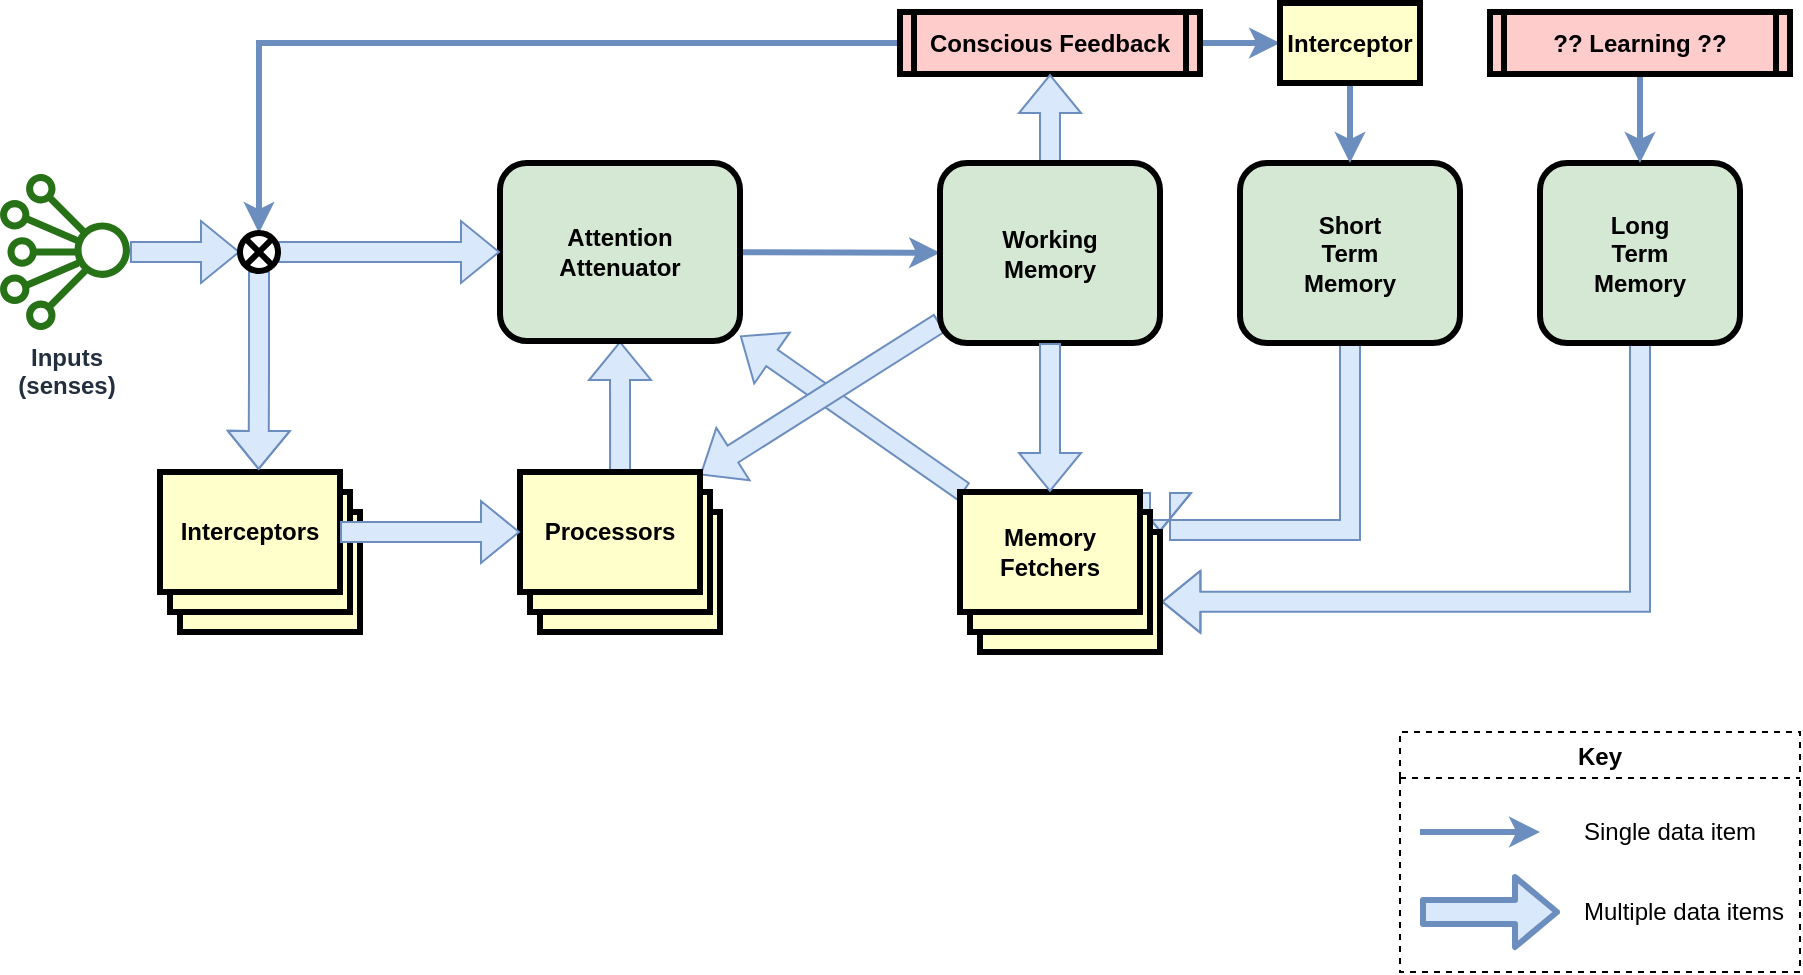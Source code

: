 <mxfile version="12.3.2" type="device" pages="2"><diagram id="tH9KbXiPb9g6bRNzlGBP" name="Architecture"><mxGraphModel dx="1755" dy="672" grid="1" gridSize="10" guides="1" tooltips="1" connect="1" arrows="1" fold="1" page="1" pageScale="1" pageWidth="850" pageHeight="1100" math="0" shadow="0"><root><mxCell id="tf9hn08iEEeP79UZj41Y-0"/><mxCell id="tf9hn08iEEeP79UZj41Y-1" parent="tf9hn08iEEeP79UZj41Y-0"/><mxCell id="eYJyfWhqS5gVfBCPj7xY-7" style="rounded=0;orthogonalLoop=1;jettySize=auto;html=1;shape=flexArrow;fillColor=#dae8fc;strokeColor=#6c8ebf;" edge="1" parent="tf9hn08iEEeP79UZj41Y-1" source="eYJyfWhqS5gVfBCPj7xY-3" target="buPZH4C9UyL7F6Tmg2io-0"><mxGeometry relative="1" as="geometry"/></mxCell><mxCell id="6zEW-WFVkeG7SYZDTxiy-12" style="edgeStyle=orthogonalEdgeStyle;rounded=0;orthogonalLoop=1;jettySize=auto;html=1;entryX=0.5;entryY=0;entryDx=0;entryDy=0;fillColor=#dae8fc;strokeColor=#6c8ebf;strokeWidth=3;" parent="tf9hn08iEEeP79UZj41Y-1" source="kQQYcMag5x8irjgTKtCv-0" target="6zEW-WFVkeG7SYZDTxiy-10" edge="1"><mxGeometry relative="1" as="geometry"/></mxCell><mxCell id="thBa8MXQlyVyjJkjQiXx-1" style="edgeStyle=orthogonalEdgeStyle;rounded=0;orthogonalLoop=1;jettySize=auto;html=1;fillColor=#dae8fc;strokeColor=#6c8ebf;strokeWidth=3;" parent="tf9hn08iEEeP79UZj41Y-1" source="kQQYcMag5x8irjgTKtCv-0" target="thBa8MXQlyVyjJkjQiXx-0" edge="1"><mxGeometry relative="1" as="geometry"/></mxCell><mxCell id="kQQYcMag5x8irjgTKtCv-0" value="Conscious Feedback" style="shape=process;whiteSpace=wrap;align=center;verticalAlign=middle;size=0.048;fontStyle=1;strokeWidth=3;fillColor=#FFCCCC" parent="tf9hn08iEEeP79UZj41Y-1" vertex="1"><mxGeometry x="350" y="490" width="150" height="31" as="geometry"/></mxCell><mxCell id="6zEW-WFVkeG7SYZDTxiy-17" style="rounded=0;orthogonalLoop=1;jettySize=auto;html=1;shape=flexArrow;fillColor=#dae8fc;strokeColor=#6c8ebf;entryX=0.5;entryY=1;entryDx=0;entryDy=0;exitX=0.556;exitY=0;exitDx=0;exitDy=0;exitPerimeter=0;" parent="tf9hn08iEEeP79UZj41Y-1" source="WBPvgpryLSOvHPKvin3r-3" target="buPZH4C9UyL7F6Tmg2io-0" edge="1"><mxGeometry relative="1" as="geometry"><mxPoint x="180" y="680" as="sourcePoint"/></mxGeometry></mxCell><mxCell id="thBa8MXQlyVyjJkjQiXx-3" style="rounded=0;orthogonalLoop=1;jettySize=auto;html=1;strokeWidth=3;fillColor=#dae8fc;strokeColor=#6c8ebf;" parent="tf9hn08iEEeP79UZj41Y-1" source="buPZH4C9UyL7F6Tmg2io-0" target="buPZH4C9UyL7F6Tmg2io-2" edge="1"><mxGeometry relative="1" as="geometry"/></mxCell><mxCell id="buPZH4C9UyL7F6Tmg2io-0" value="Attention&lt;br&gt;Attenuator" style="rounded=1;whiteSpace=wrap;html=1;strokeWidth=3;fillColor=#d5e8d4;strokeColor=#000000;fontStyle=1" parent="tf9hn08iEEeP79UZj41Y-1" vertex="1"><mxGeometry x="150" y="565.5" width="120" height="89" as="geometry"/></mxCell><mxCell id="6zEW-WFVkeG7SYZDTxiy-13" style="edgeStyle=orthogonalEdgeStyle;rounded=0;orthogonalLoop=1;jettySize=auto;html=1;shape=flexArrow;fillColor=#dae8fc;strokeColor=#6c8ebf;" parent="tf9hn08iEEeP79UZj41Y-1" source="buPZH4C9UyL7F6Tmg2io-2" target="kQQYcMag5x8irjgTKtCv-0" edge="1"><mxGeometry relative="1" as="geometry"/></mxCell><mxCell id="6zEW-WFVkeG7SYZDTxiy-18" style="rounded=0;orthogonalLoop=1;jettySize=auto;html=1;shape=flexArrow;fillColor=#dae8fc;strokeColor=#6c8ebf;" parent="tf9hn08iEEeP79UZj41Y-1" source="buPZH4C9UyL7F6Tmg2io-2" target="WBPvgpryLSOvHPKvin3r-3" edge="1"><mxGeometry relative="1" as="geometry"/></mxCell><mxCell id="buPZH4C9UyL7F6Tmg2io-2" value="Working&lt;br&gt;Memory" style="rounded=1;whiteSpace=wrap;html=1;strokeWidth=3;fillColor=#d5e8d4;strokeColor=#000000;fontStyle=1" parent="tf9hn08iEEeP79UZj41Y-1" vertex="1"><mxGeometry x="370" y="565.5" width="110" height="90" as="geometry"/></mxCell><mxCell id="6zEW-WFVkeG7SYZDTxiy-19" style="edgeStyle=orthogonalEdgeStyle;shape=flexArrow;rounded=0;orthogonalLoop=1;jettySize=auto;html=1;fillColor=#dae8fc;strokeColor=#6c8ebf;exitX=0.5;exitY=1;exitDx=0;exitDy=0;" parent="tf9hn08iEEeP79UZj41Y-1" source="buPZH4C9UyL7F6Tmg2io-3" edge="1"><mxGeometry relative="1" as="geometry"><Array as="points"><mxPoint x="575" y="749"/></Array><mxPoint x="480" y="750" as="targetPoint"/></mxGeometry></mxCell><mxCell id="buPZH4C9UyL7F6Tmg2io-3" value="Short&lt;br&gt;Term&lt;br&gt;Memory" style="rounded=1;whiteSpace=wrap;html=1;strokeWidth=3;fillColor=#d5e8d4;strokeColor=#000000;fontStyle=1" parent="tf9hn08iEEeP79UZj41Y-1" vertex="1"><mxGeometry x="520" y="565.5" width="110" height="90" as="geometry"/></mxCell><mxCell id="6zEW-WFVkeG7SYZDTxiy-20" style="edgeStyle=orthogonalEdgeStyle;shape=flexArrow;rounded=0;orthogonalLoop=1;jettySize=auto;html=1;fillColor=#dae8fc;strokeColor=#6c8ebf;entryX=1.008;entryY=0.582;entryDx=0;entryDy=0;entryPerimeter=0;" parent="tf9hn08iEEeP79UZj41Y-1" source="buPZH4C9UyL7F6Tmg2io-4" target="eYJyfWhqS5gVfBCPj7xY-1" edge="1"><mxGeometry relative="1" as="geometry"><Array as="points"><mxPoint x="720" y="785"/></Array><mxPoint x="490" y="785" as="targetPoint"/></mxGeometry></mxCell><mxCell id="buPZH4C9UyL7F6Tmg2io-4" value="Long&lt;br&gt;Term&lt;br&gt;Memory" style="rounded=1;whiteSpace=wrap;html=1;strokeWidth=3;fillColor=#d5e8d4;strokeColor=#000000;fontStyle=1" parent="tf9hn08iEEeP79UZj41Y-1" vertex="1"><mxGeometry x="670" y="565.5" width="100" height="90" as="geometry"/></mxCell><mxCell id="WBPvgpryLSOvHPKvin3r-4" value="" style="group" parent="tf9hn08iEEeP79UZj41Y-1" vertex="1" connectable="0"><mxGeometry x="160" y="720" width="100" height="80" as="geometry"/></mxCell><mxCell id="WBPvgpryLSOvHPKvin3r-1" value="" style="whiteSpace=wrap;align=center;verticalAlign=middle;fontStyle=1;strokeWidth=3;fillColor=#FFFFCC" parent="WBPvgpryLSOvHPKvin3r-4" vertex="1"><mxGeometry x="10" y="20" width="90" height="60" as="geometry"/></mxCell><mxCell id="WBPvgpryLSOvHPKvin3r-2" value="" style="whiteSpace=wrap;align=center;verticalAlign=middle;fontStyle=1;strokeWidth=3;fillColor=#FFFFCC" parent="WBPvgpryLSOvHPKvin3r-4" vertex="1"><mxGeometry x="5" y="10" width="90" height="60" as="geometry"/></mxCell><mxCell id="WBPvgpryLSOvHPKvin3r-3" value="Processors" style="whiteSpace=wrap;align=center;verticalAlign=middle;fontStyle=1;strokeWidth=3;fillColor=#FFFFCC" parent="WBPvgpryLSOvHPKvin3r-4" vertex="1"><mxGeometry width="90" height="60" as="geometry"/></mxCell><mxCell id="6zEW-WFVkeG7SYZDTxiy-4" value="" style="group" parent="tf9hn08iEEeP79UZj41Y-1" vertex="1" connectable="0"><mxGeometry x="-20" y="720" width="100" height="80" as="geometry"/></mxCell><mxCell id="6zEW-WFVkeG7SYZDTxiy-5" value="" style="whiteSpace=wrap;align=center;verticalAlign=middle;fontStyle=1;strokeWidth=3;fillColor=#FFFFCC" parent="6zEW-WFVkeG7SYZDTxiy-4" vertex="1"><mxGeometry x="10" y="20" width="90" height="60" as="geometry"/></mxCell><mxCell id="6zEW-WFVkeG7SYZDTxiy-6" value="" style="whiteSpace=wrap;align=center;verticalAlign=middle;fontStyle=1;strokeWidth=3;fillColor=#FFFFCC" parent="6zEW-WFVkeG7SYZDTxiy-4" vertex="1"><mxGeometry x="5" y="10" width="90" height="60" as="geometry"/></mxCell><mxCell id="6zEW-WFVkeG7SYZDTxiy-7" value="Interceptors" style="whiteSpace=wrap;align=center;verticalAlign=middle;fontStyle=1;strokeWidth=3;fillColor=#FFFFCC" parent="6zEW-WFVkeG7SYZDTxiy-4" vertex="1"><mxGeometry width="90" height="60" as="geometry"/></mxCell><mxCell id="6zEW-WFVkeG7SYZDTxiy-11" style="edgeStyle=orthogonalEdgeStyle;rounded=0;orthogonalLoop=1;jettySize=auto;html=1;entryX=0;entryY=0.5;entryDx=0;entryDy=0;shape=flexArrow;fillColor=#dae8fc;strokeColor=#6c8ebf;" parent="tf9hn08iEEeP79UZj41Y-1" source="6zEW-WFVkeG7SYZDTxiy-8" target="6zEW-WFVkeG7SYZDTxiy-10" edge="1"><mxGeometry relative="1" as="geometry"/></mxCell><mxCell id="6zEW-WFVkeG7SYZDTxiy-8" value="Inputs&lt;br&gt;(senses)" style="outlineConnect=0;fontColor=#232F3E;gradientColor=none;fillColor=#277116;strokeColor=none;dashed=0;verticalLabelPosition=bottom;verticalAlign=top;align=center;html=1;fontSize=12;fontStyle=1;aspect=fixed;pointerEvents=1;shape=mxgraph.aws4.iot_analytics_channel;" parent="tf9hn08iEEeP79UZj41Y-1" vertex="1"><mxGeometry x="-100" y="571" width="65" height="78" as="geometry"/></mxCell><mxCell id="6zEW-WFVkeG7SYZDTxiy-14" style="edgeStyle=orthogonalEdgeStyle;rounded=0;orthogonalLoop=1;jettySize=auto;html=1;shape=flexArrow;fillColor=#dae8fc;strokeColor=#6c8ebf;" parent="tf9hn08iEEeP79UZj41Y-1" source="6zEW-WFVkeG7SYZDTxiy-10" target="buPZH4C9UyL7F6Tmg2io-0" edge="1"><mxGeometry relative="1" as="geometry"/></mxCell><mxCell id="6zEW-WFVkeG7SYZDTxiy-15" style="rounded=0;orthogonalLoop=1;jettySize=auto;html=1;shape=flexArrow;fillColor=#dae8fc;strokeColor=#6c8ebf;entryX=0.548;entryY=-0.017;entryDx=0;entryDy=0;entryPerimeter=0;edgeStyle=orthogonalEdgeStyle;" parent="tf9hn08iEEeP79UZj41Y-1" source="6zEW-WFVkeG7SYZDTxiy-10" target="6zEW-WFVkeG7SYZDTxiy-7" edge="1"><mxGeometry relative="1" as="geometry"><mxPoint x="26" y="710" as="targetPoint"/></mxGeometry></mxCell><mxCell id="6zEW-WFVkeG7SYZDTxiy-10" value="" style="shape=sumEllipse;perimeter=ellipsePerimeter;whiteSpace=wrap;html=1;backgroundOutline=1;strokeColor=#000000;strokeWidth=3;" parent="tf9hn08iEEeP79UZj41Y-1" vertex="1"><mxGeometry x="20" y="600.5" width="19" height="19" as="geometry"/></mxCell><mxCell id="6zEW-WFVkeG7SYZDTxiy-16" style="edgeStyle=orthogonalEdgeStyle;rounded=0;orthogonalLoop=1;jettySize=auto;html=1;shape=flexArrow;fillColor=#dae8fc;strokeColor=#6c8ebf;" parent="tf9hn08iEEeP79UZj41Y-1" source="6zEW-WFVkeG7SYZDTxiy-7" target="WBPvgpryLSOvHPKvin3r-3" edge="1"><mxGeometry relative="1" as="geometry"/></mxCell><mxCell id="thBa8MXQlyVyjJkjQiXx-2" style="edgeStyle=orthogonalEdgeStyle;rounded=0;orthogonalLoop=1;jettySize=auto;html=1;fillColor=#dae8fc;strokeColor=#6c8ebf;strokeWidth=3;" parent="tf9hn08iEEeP79UZj41Y-1" source="thBa8MXQlyVyjJkjQiXx-0" target="buPZH4C9UyL7F6Tmg2io-3" edge="1"><mxGeometry relative="1" as="geometry"/></mxCell><mxCell id="thBa8MXQlyVyjJkjQiXx-0" value="Interceptor" style="whiteSpace=wrap;align=center;verticalAlign=middle;fontStyle=1;strokeWidth=3;fillColor=#FFFFCC" parent="tf9hn08iEEeP79UZj41Y-1" vertex="1"><mxGeometry x="540" y="485.5" width="70" height="40" as="geometry"/></mxCell><mxCell id="thBa8MXQlyVyjJkjQiXx-5" style="edgeStyle=none;rounded=0;orthogonalLoop=1;jettySize=auto;html=1;strokeWidth=3;fillColor=#dae8fc;strokeColor=#6c8ebf;" parent="tf9hn08iEEeP79UZj41Y-1" source="thBa8MXQlyVyjJkjQiXx-4" target="buPZH4C9UyL7F6Tmg2io-4" edge="1"><mxGeometry relative="1" as="geometry"/></mxCell><mxCell id="thBa8MXQlyVyjJkjQiXx-4" value="?? Learning ??" style="shape=process;whiteSpace=wrap;align=center;verticalAlign=middle;size=0.048;fontStyle=1;strokeWidth=3;fillColor=#FFCCCC" parent="tf9hn08iEEeP79UZj41Y-1" vertex="1"><mxGeometry x="645" y="490" width="150" height="31" as="geometry"/></mxCell><mxCell id="thBa8MXQlyVyjJkjQiXx-7" value="Key" style="swimlane;strokeColor=#000000;strokeWidth=1;dashed=1;align=center;" parent="tf9hn08iEEeP79UZj41Y-1" vertex="1"><mxGeometry x="600" y="850" width="200" height="120" as="geometry"/></mxCell><mxCell id="thBa8MXQlyVyjJkjQiXx-10" value="" style="endArrow=classic;html=1;strokeWidth=3;fillColor=#dae8fc;strokeColor=#6c8ebf;shape=flexArrow;" parent="thBa8MXQlyVyjJkjQiXx-7" edge="1"><mxGeometry width="50" height="50" relative="1" as="geometry"><mxPoint x="10" y="90" as="sourcePoint"/><mxPoint x="80" y="90" as="targetPoint"/></mxGeometry></mxCell><mxCell id="thBa8MXQlyVyjJkjQiXx-11" value="Single data item" style="text;html=1;strokeColor=none;fillColor=none;align=left;verticalAlign=middle;whiteSpace=wrap;rounded=0;dashed=1;" parent="thBa8MXQlyVyjJkjQiXx-7" vertex="1"><mxGeometry x="90" y="40" width="110" height="20" as="geometry"/></mxCell><mxCell id="thBa8MXQlyVyjJkjQiXx-12" value="Multiple data items" style="text;html=1;strokeColor=none;fillColor=none;align=left;verticalAlign=middle;whiteSpace=wrap;rounded=0;dashed=1;" parent="thBa8MXQlyVyjJkjQiXx-7" vertex="1"><mxGeometry x="90" y="80" width="110" height="20" as="geometry"/></mxCell><mxCell id="thBa8MXQlyVyjJkjQiXx-9" value="" style="endArrow=classic;html=1;strokeWidth=3;fillColor=#dae8fc;strokeColor=#6c8ebf;" parent="tf9hn08iEEeP79UZj41Y-1" edge="1"><mxGeometry width="50" height="50" relative="1" as="geometry"><mxPoint x="610" y="900" as="sourcePoint"/><mxPoint x="670" y="900" as="targetPoint"/></mxGeometry></mxCell><mxCell id="eYJyfWhqS5gVfBCPj7xY-0" value="" style="group" vertex="1" connectable="0" parent="tf9hn08iEEeP79UZj41Y-1"><mxGeometry x="380" y="730" width="100" height="80" as="geometry"/></mxCell><mxCell id="eYJyfWhqS5gVfBCPj7xY-1" value="" style="whiteSpace=wrap;align=center;verticalAlign=middle;fontStyle=1;strokeWidth=3;fillColor=#FFFFCC" vertex="1" parent="eYJyfWhqS5gVfBCPj7xY-0"><mxGeometry x="10" y="20" width="90" height="60" as="geometry"/></mxCell><mxCell id="eYJyfWhqS5gVfBCPj7xY-2" value="" style="whiteSpace=wrap;align=center;verticalAlign=middle;fontStyle=1;strokeWidth=3;fillColor=#FFFFCC" vertex="1" parent="eYJyfWhqS5gVfBCPj7xY-0"><mxGeometry x="5" y="10" width="90" height="60" as="geometry"/></mxCell><mxCell id="eYJyfWhqS5gVfBCPj7xY-3" value="Memory&#10;Fetchers" style="whiteSpace=wrap;align=center;verticalAlign=middle;fontStyle=1;strokeWidth=3;fillColor=#FFFFCC" vertex="1" parent="eYJyfWhqS5gVfBCPj7xY-0"><mxGeometry width="90" height="60" as="geometry"/></mxCell><mxCell id="eYJyfWhqS5gVfBCPj7xY-6" style="rounded=0;orthogonalLoop=1;jettySize=auto;html=1;shape=flexArrow;fillColor=#dae8fc;strokeColor=#6c8ebf;" edge="1" parent="tf9hn08iEEeP79UZj41Y-1" source="buPZH4C9UyL7F6Tmg2io-2" target="eYJyfWhqS5gVfBCPj7xY-3"><mxGeometry relative="1" as="geometry"><mxPoint x="430" y="680" as="sourcePoint"/><mxPoint x="250" y="721.466" as="targetPoint"/></mxGeometry></mxCell></root></mxGraphModel></diagram><diagram name="Cycles" id="4uT22lW7RpzQU6j2xsIt"><mxGraphModel dx="1755" dy="672" grid="1" gridSize="10" guides="1" tooltips="1" connect="1" arrows="1" fold="1" page="1" pageScale="1" pageWidth="850" pageHeight="1100" math="0" shadow="0"><root><mxCell id="yLT74s6JG5Jn1_Rw6kQL-0"/><mxCell id="yLT74s6JG5Jn1_Rw6kQL-1" parent="yLT74s6JG5Jn1_Rw6kQL-0"/><mxCell id="yLT74s6JG5Jn1_Rw6kQL-2" style="edgeStyle=orthogonalEdgeStyle;rounded=0;orthogonalLoop=1;jettySize=auto;html=1;entryX=0.5;entryY=0;entryDx=0;entryDy=0;fillColor=#dae8fc;strokeColor=#6c8ebf;strokeWidth=3;" edge="1" parent="yLT74s6JG5Jn1_Rw6kQL-1" source="yLT74s6JG5Jn1_Rw6kQL-4" target="yLT74s6JG5Jn1_Rw6kQL-27"><mxGeometry relative="1" as="geometry"/></mxCell><mxCell id="yLT74s6JG5Jn1_Rw6kQL-4" value="Conscious Feedback" style="shape=process;whiteSpace=wrap;align=center;verticalAlign=middle;size=0.048;fontStyle=1;strokeWidth=3;fillColor=#FFCCCC" vertex="1" parent="yLT74s6JG5Jn1_Rw6kQL-1"><mxGeometry x="350" y="490" width="150" height="31" as="geometry"/></mxCell><mxCell id="yLT74s6JG5Jn1_Rw6kQL-5" style="rounded=0;orthogonalLoop=1;jettySize=auto;html=1;shape=flexArrow;fillColor=#dae8fc;strokeColor=#6c8ebf;entryX=0.5;entryY=1;entryDx=0;entryDy=0;exitX=0.556;exitY=0;exitDx=0;exitDy=0;exitPerimeter=0;" edge="1" parent="yLT74s6JG5Jn1_Rw6kQL-1" source="yLT74s6JG5Jn1_Rw6kQL-18" target="yLT74s6JG5Jn1_Rw6kQL-7"><mxGeometry relative="1" as="geometry"><mxPoint x="180" y="680" as="sourcePoint"/></mxGeometry></mxCell><mxCell id="yLT74s6JG5Jn1_Rw6kQL-6" style="rounded=0;orthogonalLoop=1;jettySize=auto;html=1;strokeWidth=3;fillColor=#dae8fc;strokeColor=#6c8ebf;" edge="1" parent="yLT74s6JG5Jn1_Rw6kQL-1" source="yLT74s6JG5Jn1_Rw6kQL-7" target="yLT74s6JG5Jn1_Rw6kQL-10"><mxGeometry relative="1" as="geometry"/></mxCell><mxCell id="yLT74s6JG5Jn1_Rw6kQL-7" value="Attention&lt;br&gt;Attenuator" style="rounded=1;whiteSpace=wrap;html=1;strokeWidth=3;fillColor=#d5e8d4;strokeColor=#000000;fontStyle=1" vertex="1" parent="yLT74s6JG5Jn1_Rw6kQL-1"><mxGeometry x="150" y="565.5" width="120" height="89" as="geometry"/></mxCell><mxCell id="yLT74s6JG5Jn1_Rw6kQL-8" style="edgeStyle=orthogonalEdgeStyle;rounded=0;orthogonalLoop=1;jettySize=auto;html=1;shape=flexArrow;fillColor=#dae8fc;strokeColor=#6c8ebf;" edge="1" parent="yLT74s6JG5Jn1_Rw6kQL-1" source="yLT74s6JG5Jn1_Rw6kQL-10" target="yLT74s6JG5Jn1_Rw6kQL-4"><mxGeometry relative="1" as="geometry"/></mxCell><mxCell id="yLT74s6JG5Jn1_Rw6kQL-9" style="rounded=0;orthogonalLoop=1;jettySize=auto;html=1;shape=flexArrow;fillColor=#dae8fc;strokeColor=#6c8ebf;" edge="1" parent="yLT74s6JG5Jn1_Rw6kQL-1" source="yLT74s6JG5Jn1_Rw6kQL-10" target="yLT74s6JG5Jn1_Rw6kQL-18"><mxGeometry relative="1" as="geometry"/></mxCell><mxCell id="yLT74s6JG5Jn1_Rw6kQL-10" value="Working&lt;br&gt;Memory" style="rounded=1;whiteSpace=wrap;html=1;strokeWidth=3;fillColor=#d5e8d4;strokeColor=#000000;fontStyle=1" vertex="1" parent="yLT74s6JG5Jn1_Rw6kQL-1"><mxGeometry x="370" y="565.5" width="110" height="90" as="geometry"/></mxCell><mxCell id="yLT74s6JG5Jn1_Rw6kQL-15" value="" style="group" vertex="1" connectable="0" parent="yLT74s6JG5Jn1_Rw6kQL-1"><mxGeometry x="160" y="720" width="100" height="80" as="geometry"/></mxCell><mxCell id="yLT74s6JG5Jn1_Rw6kQL-16" value="" style="whiteSpace=wrap;align=center;verticalAlign=middle;fontStyle=1;strokeWidth=3;fillColor=#FFFFCC" vertex="1" parent="yLT74s6JG5Jn1_Rw6kQL-15"><mxGeometry x="10" y="20" width="90" height="60" as="geometry"/></mxCell><mxCell id="yLT74s6JG5Jn1_Rw6kQL-17" value="" style="whiteSpace=wrap;align=center;verticalAlign=middle;fontStyle=1;strokeWidth=3;fillColor=#FFFFCC" vertex="1" parent="yLT74s6JG5Jn1_Rw6kQL-15"><mxGeometry x="5" y="10" width="90" height="60" as="geometry"/></mxCell><mxCell id="yLT74s6JG5Jn1_Rw6kQL-18" value="Processors" style="whiteSpace=wrap;align=center;verticalAlign=middle;fontStyle=1;strokeWidth=3;fillColor=#FFFFCC" vertex="1" parent="yLT74s6JG5Jn1_Rw6kQL-15"><mxGeometry width="90" height="60" as="geometry"/></mxCell><mxCell id="yLT74s6JG5Jn1_Rw6kQL-19" value="" style="group" vertex="1" connectable="0" parent="yLT74s6JG5Jn1_Rw6kQL-1"><mxGeometry x="-20" y="720" width="100" height="80" as="geometry"/></mxCell><mxCell id="yLT74s6JG5Jn1_Rw6kQL-20" value="" style="whiteSpace=wrap;align=center;verticalAlign=middle;fontStyle=1;strokeWidth=3;fillColor=#FFFFCC" vertex="1" parent="yLT74s6JG5Jn1_Rw6kQL-19"><mxGeometry x="10" y="20" width="90" height="60" as="geometry"/></mxCell><mxCell id="yLT74s6JG5Jn1_Rw6kQL-21" value="" style="whiteSpace=wrap;align=center;verticalAlign=middle;fontStyle=1;strokeWidth=3;fillColor=#FFFFCC" vertex="1" parent="yLT74s6JG5Jn1_Rw6kQL-19"><mxGeometry x="5" y="10" width="90" height="60" as="geometry"/></mxCell><mxCell id="yLT74s6JG5Jn1_Rw6kQL-22" value="Interceptors" style="whiteSpace=wrap;align=center;verticalAlign=middle;fontStyle=1;strokeWidth=3;fillColor=#FFFFCC" vertex="1" parent="yLT74s6JG5Jn1_Rw6kQL-19"><mxGeometry width="90" height="60" as="geometry"/></mxCell><mxCell id="yLT74s6JG5Jn1_Rw6kQL-23" style="edgeStyle=orthogonalEdgeStyle;rounded=0;orthogonalLoop=1;jettySize=auto;html=1;entryX=0;entryY=0.5;entryDx=0;entryDy=0;shape=flexArrow;fillColor=#dae8fc;strokeColor=#6c8ebf;" edge="1" parent="yLT74s6JG5Jn1_Rw6kQL-1" source="yLT74s6JG5Jn1_Rw6kQL-24" target="yLT74s6JG5Jn1_Rw6kQL-27"><mxGeometry relative="1" as="geometry"/></mxCell><mxCell id="yLT74s6JG5Jn1_Rw6kQL-24" value="Inputs&lt;br&gt;(senses)" style="outlineConnect=0;fontColor=#232F3E;gradientColor=none;fillColor=#277116;strokeColor=none;dashed=0;verticalLabelPosition=bottom;verticalAlign=top;align=center;html=1;fontSize=12;fontStyle=1;aspect=fixed;pointerEvents=1;shape=mxgraph.aws4.iot_analytics_channel;" vertex="1" parent="yLT74s6JG5Jn1_Rw6kQL-1"><mxGeometry x="-100" y="571" width="65" height="78" as="geometry"/></mxCell><mxCell id="yLT74s6JG5Jn1_Rw6kQL-25" style="edgeStyle=orthogonalEdgeStyle;rounded=0;orthogonalLoop=1;jettySize=auto;html=1;shape=flexArrow;fillColor=#dae8fc;strokeColor=#6c8ebf;" edge="1" parent="yLT74s6JG5Jn1_Rw6kQL-1" source="yLT74s6JG5Jn1_Rw6kQL-27" target="yLT74s6JG5Jn1_Rw6kQL-7"><mxGeometry relative="1" as="geometry"/></mxCell><mxCell id="yLT74s6JG5Jn1_Rw6kQL-26" style="rounded=0;orthogonalLoop=1;jettySize=auto;html=1;shape=flexArrow;fillColor=#dae8fc;strokeColor=#6c8ebf;entryX=0.548;entryY=-0.017;entryDx=0;entryDy=0;entryPerimeter=0;edgeStyle=orthogonalEdgeStyle;" edge="1" parent="yLT74s6JG5Jn1_Rw6kQL-1" source="yLT74s6JG5Jn1_Rw6kQL-27" target="yLT74s6JG5Jn1_Rw6kQL-22"><mxGeometry relative="1" as="geometry"><mxPoint x="26" y="710" as="targetPoint"/></mxGeometry></mxCell><mxCell id="yLT74s6JG5Jn1_Rw6kQL-27" value="" style="shape=sumEllipse;perimeter=ellipsePerimeter;whiteSpace=wrap;html=1;backgroundOutline=1;strokeColor=#000000;strokeWidth=3;" vertex="1" parent="yLT74s6JG5Jn1_Rw6kQL-1"><mxGeometry x="20" y="600.5" width="19" height="19" as="geometry"/></mxCell><mxCell id="yLT74s6JG5Jn1_Rw6kQL-28" style="edgeStyle=orthogonalEdgeStyle;rounded=0;orthogonalLoop=1;jettySize=auto;html=1;shape=flexArrow;fillColor=#dae8fc;strokeColor=#6c8ebf;" edge="1" parent="yLT74s6JG5Jn1_Rw6kQL-1" source="yLT74s6JG5Jn1_Rw6kQL-22" target="yLT74s6JG5Jn1_Rw6kQL-18"><mxGeometry relative="1" as="geometry"/></mxCell><mxCell id="yLT74s6JG5Jn1_Rw6kQL-42" value="Cycles" parent="yLT74s6JG5Jn1_Rw6kQL-0"/><mxCell id="yLT74s6JG5Jn1_Rw6kQL-43" style="edgeStyle=orthogonalEdgeStyle;rounded=0;orthogonalLoop=1;jettySize=auto;html=1;entryX=0.5;entryY=0;entryDx=0;entryDy=0;fillColor=#dae8fc;strokeColor=#6c8ebf;strokeWidth=3;" edge="1" parent="yLT74s6JG5Jn1_Rw6kQL-42" source="yLT74s6JG5Jn1_Rw6kQL-45" target="yLT74s6JG5Jn1_Rw6kQL-68"><mxGeometry relative="1" as="geometry"/></mxCell><mxCell id="yLT74s6JG5Jn1_Rw6kQL-45" value="Conscious Feedback" style="shape=process;whiteSpace=wrap;align=center;verticalAlign=middle;size=0.048;fontStyle=1;strokeWidth=3;fillColor=#FFCCCC" vertex="1" parent="yLT74s6JG5Jn1_Rw6kQL-42"><mxGeometry x="350" y="490" width="150" height="31" as="geometry"/></mxCell><mxCell id="yLT74s6JG5Jn1_Rw6kQL-46" style="rounded=0;orthogonalLoop=1;jettySize=auto;html=1;shape=flexArrow;fillColor=#dae8fc;strokeColor=#6c8ebf;entryX=0.5;entryY=1;entryDx=0;entryDy=0;exitX=0.556;exitY=0;exitDx=0;exitDy=0;exitPerimeter=0;" edge="1" parent="yLT74s6JG5Jn1_Rw6kQL-42" source="yLT74s6JG5Jn1_Rw6kQL-59" target="yLT74s6JG5Jn1_Rw6kQL-48"><mxGeometry relative="1" as="geometry"><mxPoint x="180" y="680" as="sourcePoint"/></mxGeometry></mxCell><mxCell id="yLT74s6JG5Jn1_Rw6kQL-47" style="rounded=0;orthogonalLoop=1;jettySize=auto;html=1;strokeWidth=3;fillColor=#dae8fc;strokeColor=#6c8ebf;" edge="1" parent="yLT74s6JG5Jn1_Rw6kQL-42" source="yLT74s6JG5Jn1_Rw6kQL-48" target="yLT74s6JG5Jn1_Rw6kQL-51"><mxGeometry relative="1" as="geometry"/></mxCell><mxCell id="yLT74s6JG5Jn1_Rw6kQL-48" value="Attention&lt;br&gt;Attenuator" style="rounded=1;whiteSpace=wrap;html=1;strokeWidth=3;fillColor=#d5e8d4;strokeColor=#000000;fontStyle=1" vertex="1" parent="yLT74s6JG5Jn1_Rw6kQL-42"><mxGeometry x="150" y="565.5" width="120" height="89" as="geometry"/></mxCell><mxCell id="yLT74s6JG5Jn1_Rw6kQL-49" style="edgeStyle=orthogonalEdgeStyle;rounded=0;orthogonalLoop=1;jettySize=auto;html=1;shape=flexArrow;fillColor=#dae8fc;strokeColor=#6c8ebf;" edge="1" parent="yLT74s6JG5Jn1_Rw6kQL-42" source="yLT74s6JG5Jn1_Rw6kQL-51" target="yLT74s6JG5Jn1_Rw6kQL-45"><mxGeometry relative="1" as="geometry"/></mxCell><mxCell id="yLT74s6JG5Jn1_Rw6kQL-50" style="rounded=0;orthogonalLoop=1;jettySize=auto;html=1;shape=flexArrow;fillColor=#dae8fc;strokeColor=#6c8ebf;" edge="1" parent="yLT74s6JG5Jn1_Rw6kQL-42" source="yLT74s6JG5Jn1_Rw6kQL-51" target="yLT74s6JG5Jn1_Rw6kQL-59"><mxGeometry relative="1" as="geometry"/></mxCell><mxCell id="yLT74s6JG5Jn1_Rw6kQL-51" value="Working&lt;br&gt;Memory" style="rounded=1;whiteSpace=wrap;html=1;strokeWidth=3;fillColor=#d5e8d4;strokeColor=#000000;fontStyle=1" vertex="1" parent="yLT74s6JG5Jn1_Rw6kQL-42"><mxGeometry x="370" y="565.5" width="110" height="90" as="geometry"/></mxCell><mxCell id="yLT74s6JG5Jn1_Rw6kQL-56" value="" style="group" vertex="1" connectable="0" parent="yLT74s6JG5Jn1_Rw6kQL-42"><mxGeometry x="160" y="720" width="100" height="80" as="geometry"/></mxCell><mxCell id="yLT74s6JG5Jn1_Rw6kQL-57" value="" style="whiteSpace=wrap;align=center;verticalAlign=middle;fontStyle=1;strokeWidth=3;fillColor=#FFFFCC" vertex="1" parent="yLT74s6JG5Jn1_Rw6kQL-56"><mxGeometry x="10" y="20" width="90" height="60" as="geometry"/></mxCell><mxCell id="yLT74s6JG5Jn1_Rw6kQL-58" value="" style="whiteSpace=wrap;align=center;verticalAlign=middle;fontStyle=1;strokeWidth=3;fillColor=#FFFFCC" vertex="1" parent="yLT74s6JG5Jn1_Rw6kQL-56"><mxGeometry x="5" y="10" width="90" height="60" as="geometry"/></mxCell><mxCell id="yLT74s6JG5Jn1_Rw6kQL-59" value="Processors" style="whiteSpace=wrap;align=center;verticalAlign=middle;fontStyle=1;strokeWidth=3;fillColor=#FFFFCC" vertex="1" parent="yLT74s6JG5Jn1_Rw6kQL-56"><mxGeometry width="90" height="60" as="geometry"/></mxCell><mxCell id="yLT74s6JG5Jn1_Rw6kQL-60" value="" style="group" vertex="1" connectable="0" parent="yLT74s6JG5Jn1_Rw6kQL-42"><mxGeometry x="-20" y="720" width="100" height="80" as="geometry"/></mxCell><mxCell id="yLT74s6JG5Jn1_Rw6kQL-61" value="" style="whiteSpace=wrap;align=center;verticalAlign=middle;fontStyle=1;strokeWidth=3;fillColor=#FFFFCC" vertex="1" parent="yLT74s6JG5Jn1_Rw6kQL-60"><mxGeometry x="10" y="20" width="90" height="60" as="geometry"/></mxCell><mxCell id="yLT74s6JG5Jn1_Rw6kQL-62" value="" style="whiteSpace=wrap;align=center;verticalAlign=middle;fontStyle=1;strokeWidth=3;fillColor=#FFFFCC" vertex="1" parent="yLT74s6JG5Jn1_Rw6kQL-60"><mxGeometry x="5" y="10" width="90" height="60" as="geometry"/></mxCell><mxCell id="yLT74s6JG5Jn1_Rw6kQL-63" value="Interceptors" style="whiteSpace=wrap;align=center;verticalAlign=middle;fontStyle=1;strokeWidth=3;fillColor=#FFFFCC" vertex="1" parent="yLT74s6JG5Jn1_Rw6kQL-60"><mxGeometry width="90" height="60" as="geometry"/></mxCell><mxCell id="yLT74s6JG5Jn1_Rw6kQL-64" style="edgeStyle=orthogonalEdgeStyle;rounded=0;orthogonalLoop=1;jettySize=auto;html=1;entryX=0;entryY=0.5;entryDx=0;entryDy=0;shape=flexArrow;fillColor=#dae8fc;strokeColor=#6c8ebf;" edge="1" parent="yLT74s6JG5Jn1_Rw6kQL-42" source="yLT74s6JG5Jn1_Rw6kQL-65" target="yLT74s6JG5Jn1_Rw6kQL-68"><mxGeometry relative="1" as="geometry"/></mxCell><mxCell id="yLT74s6JG5Jn1_Rw6kQL-65" value="Inputs&lt;br&gt;(senses)" style="outlineConnect=0;fontColor=#232F3E;gradientColor=none;fillColor=#277116;strokeColor=none;dashed=0;verticalLabelPosition=bottom;verticalAlign=top;align=center;html=1;fontSize=12;fontStyle=1;aspect=fixed;pointerEvents=1;shape=mxgraph.aws4.iot_analytics_channel;" vertex="1" parent="yLT74s6JG5Jn1_Rw6kQL-42"><mxGeometry x="-100" y="571" width="65" height="78" as="geometry"/></mxCell><mxCell id="yLT74s6JG5Jn1_Rw6kQL-66" style="edgeStyle=orthogonalEdgeStyle;rounded=0;orthogonalLoop=1;jettySize=auto;html=1;shape=flexArrow;fillColor=#dae8fc;strokeColor=#6c8ebf;" edge="1" parent="yLT74s6JG5Jn1_Rw6kQL-42" source="yLT74s6JG5Jn1_Rw6kQL-68" target="yLT74s6JG5Jn1_Rw6kQL-48"><mxGeometry relative="1" as="geometry"/></mxCell><mxCell id="yLT74s6JG5Jn1_Rw6kQL-67" style="rounded=0;orthogonalLoop=1;jettySize=auto;html=1;shape=flexArrow;fillColor=#dae8fc;strokeColor=#6c8ebf;entryX=0.548;entryY=-0.017;entryDx=0;entryDy=0;entryPerimeter=0;edgeStyle=orthogonalEdgeStyle;" edge="1" parent="yLT74s6JG5Jn1_Rw6kQL-42" source="yLT74s6JG5Jn1_Rw6kQL-68" target="yLT74s6JG5Jn1_Rw6kQL-63"><mxGeometry relative="1" as="geometry"><mxPoint x="26" y="710" as="targetPoint"/></mxGeometry></mxCell><mxCell id="yLT74s6JG5Jn1_Rw6kQL-68" value="" style="shape=sumEllipse;perimeter=ellipsePerimeter;whiteSpace=wrap;html=1;backgroundOutline=1;strokeColor=#000000;strokeWidth=3;" vertex="1" parent="yLT74s6JG5Jn1_Rw6kQL-42"><mxGeometry x="20" y="600.5" width="19" height="19" as="geometry"/></mxCell><mxCell id="yLT74s6JG5Jn1_Rw6kQL-69" style="edgeStyle=orthogonalEdgeStyle;rounded=0;orthogonalLoop=1;jettySize=auto;html=1;shape=flexArrow;fillColor=#dae8fc;strokeColor=#6c8ebf;" edge="1" parent="yLT74s6JG5Jn1_Rw6kQL-42" source="yLT74s6JG5Jn1_Rw6kQL-63" target="yLT74s6JG5Jn1_Rw6kQL-59"><mxGeometry relative="1" as="geometry"/></mxCell><mxCell id="yLT74s6JG5Jn1_Rw6kQL-88" value="" style="curved=1;endArrow=classic;html=1;entryX=0.489;entryY=1;entryDx=0;entryDy=0;entryPerimeter=0;exitX=0.487;exitY=0.994;exitDx=0;exitDy=0;exitPerimeter=0;strokeColor=#b85450;fillColor=#f8cecc;strokeWidth=9;" edge="1" parent="yLT74s6JG5Jn1_Rw6kQL-42"><mxGeometry width="50" height="50" relative="1" as="geometry"><mxPoint x="215.878" y="735.5" as="sourcePoint"/><mxPoint x="215.528" y="734.828" as="targetPoint"/><Array as="points"><mxPoint x="80" y="736"/><mxPoint x="20" y="690"/><mxPoint x="60" y="630"/><mxPoint x="370" y="630"/><mxPoint x="430" y="680"/><mxPoint x="380" y="736"/></Array></mxGeometry></mxCell><mxCell id="yLT74s6JG5Jn1_Rw6kQL-105" value="" style="curved=1;endArrow=classic;html=1;entryX=0.489;entryY=1;entryDx=0;entryDy=0;entryPerimeter=0;exitX=0.487;exitY=0.994;exitDx=0;exitDy=0;exitPerimeter=0;strokeColor=#b85450;fillColor=#f8cecc;strokeWidth=9;" edge="1" parent="yLT74s6JG5Jn1_Rw6kQL-42"><mxGeometry width="50" height="50" relative="1" as="geometry"><mxPoint x="228.5" y="505.0" as="sourcePoint"/><mxPoint x="228.5" y="505.0" as="targetPoint"/><Array as="points"><mxPoint x="64.5" y="504"/><mxPoint x="14.5" y="560"/><mxPoint x="74.5" y="610"/><mxPoint x="384.5" y="610"/><mxPoint x="424.5" y="550"/><mxPoint x="364.5" y="504"/></Array></mxGeometry></mxCell><mxCell id="bYK9W1kiMV9sWaK2I62V-0" value="Control" style="text;html=1;strokeColor=none;fillColor=none;align=center;verticalAlign=middle;whiteSpace=wrap;rounded=0;fontStyle=1;fontColor=#B85450;fontSize=28;" vertex="1" parent="yLT74s6JG5Jn1_Rw6kQL-42"><mxGeometry x="70" y="470" width="200" height="30" as="geometry"/></mxCell><mxCell id="bYK9W1kiMV9sWaK2I62V-1" value="Data" style="text;html=1;strokeColor=none;fillColor=none;align=center;verticalAlign=middle;whiteSpace=wrap;rounded=0;fontStyle=1;fontColor=#B85450;fontSize=28;" vertex="1" parent="yLT74s6JG5Jn1_Rw6kQL-42"><mxGeometry x="290" y="730" width="200" height="40" as="geometry"/></mxCell></root></mxGraphModel></diagram></mxfile>